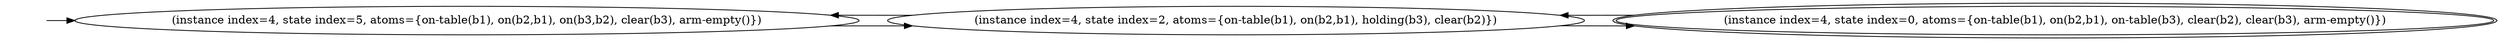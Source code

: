 digraph {
rankdir="LR"
s5[label="(instance index=4, state index=5, atoms={on-table(b1), on(b2,b1), on(b3,b2), clear(b3), arm-empty()})"]
s2[label="(instance index=4, state index=2, atoms={on-table(b1), on(b2,b1), holding(b3), clear(b2)})"]
s0[peripheries=2,label="(instance index=4, state index=0, atoms={on-table(b1), on(b2,b1), on-table(b3), clear(b2), clear(b3), arm-empty()})"]
Dangling [ label = "", style = invis ]
{ rank = same; Dangling }
Dangling -> s5
{ rank = same; s5}
{ rank = same; s2}
{ rank = same; s0}
{
s5->s2
}
{
s2->s0
s2->s5
}
{
s0->s2
}
}

